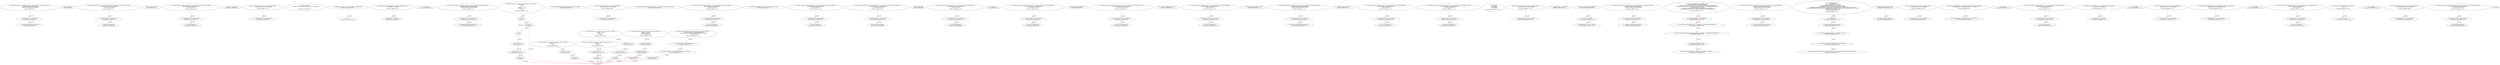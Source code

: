 digraph  {
13 [label="2_ function withdrawAll_txorigin2(address payable _recipient,address owner_txorigin2) public {\n        require(tx.origin == owner_txorigin2);\n        _recipient.transfer(address(this).balance);\n    }\n13-function_definition-3-6", method="withdrawAll_txorigin2(address payable _recipient,address owner_txorigin2)", type_label=function_definition];
25 [label="3_ require(tx.origin == owner_txorigin2);\n25-expression_statement-4-4", method="withdrawAll_txorigin2(address payable _recipient,address owner_txorigin2)", type_label=expression_statement];
34 [label="4_ _recipient.transfer(address(this).balance);\n34-expression_statement-5-5", method="withdrawAll_txorigin2(address payable _recipient,address owner_txorigin2)", type_label=expression_statement];
45 [label="6_ address public owner;\n45-new_variable-7-7", method="", type_label=new_variable];
50 [label="7_ function sendto_txorigin17(address payable receiver, uint amount,address owner_txorigin17) public {\n	require (tx.origin == owner_txorigin17);\n	receiver.transfer(amount);\n}\n50-function_definition-8-11", method="sendto_txorigin17(address payable receiver,uint amount,address owner_txorigin17)", type_label=function_definition];
66 [label="8_ require (tx.origin == owner_txorigin17);\n66-expression_statement-9-9", method="sendto_txorigin17(address payable receiver,uint amount,address owner_txorigin17)", type_label=expression_statement];
75 [label="9_ receiver.transfer(amount);\n75-expression_statement-10-10", method="sendto_txorigin17(address payable receiver,uint amount,address owner_txorigin17)", type_label=expression_statement];
82 [label="11_ address public newOwner;\n82-new_variable-12-12", method="", type_label=new_variable];
87 [label="12_ function transferTo_txorigin27(address to, uint amount,address owner_txorigin27) public {\n  require(tx.origin == owner_txorigin27);\n  to.call.value(amount);\n}\n87-function_definition-13-16", method="transferTo_txorigin27(address to,uint amount,address owner_txorigin27)", type_label=function_definition];
103 [label="13_ require(tx.origin == owner_txorigin27);\n103-expression_statement-14-14", method="transferTo_txorigin27(address to,uint amount,address owner_txorigin27)", type_label=expression_statement];
112 [label="14_ to.call.value(amount);\n112-expression_statement-15-15", method="transferTo_txorigin27(address to,uint amount,address owner_txorigin27)", type_label=expression_statement];
133 [label="18_ owner = msg.sender;\n133-expression_statement-19-19", method="", type_label=expression_statement];
139 [label="20_ function bug_txorigin32(  address owner_txorigin32) public{\n        require(tx.origin == owner_txorigin32);\n    }\n139-function_definition-21-23", method="bug_txorigin32(address owner_txorigin32)", type_label=function_definition];
147 [label="21_ require(tx.origin == owner_txorigin32);\n147-expression_statement-22-22", method="bug_txorigin32(address owner_txorigin32)", type_label=expression_statement];
156 [label="23_ modifier onlyOwner {\n        require(msg.sender == owner || msg.sender == address(this));\n        _;\n    }\n156-expression_statement-24-27", method="", type_label=expression_statement];
159 [label="24_ require(msg.sender == owner || msg.sender == address(this));\n159-expression_statement-25-25", method="", type_label=expression_statement];
176 [label="25_ _;\n176-expression_statement-26-26", method="", type_label=expression_statement];
178 [label="27_ function transferOwnership(address _newOwner) public onlyOwner {\n        newOwner = _newOwner;\n    }\n178-function_definition-28-30", method="transferOwnership(address _newOwner)", type_label=function_definition];
185 [label="27_ onlyOwner\n185-expression_statement-28-28", method="transferOwnership(address _newOwner)", type_label=expression_statement];
188 [label="28_ newOwner = _newOwner;\n188-expression_statement-29-29", method="transferOwnership(address _newOwner)", type_label=expression_statement];
192 [label="30_ function withdrawAll_txorigin38(address payable _recipient,address owner_txorigin38) public {\n        require(tx.origin == owner_txorigin38);\n        _recipient.transfer(address(this).balance);\n    }\n192-function_definition-31-34", method="withdrawAll_txorigin38(address payable _recipient,address owner_txorigin38)", type_label=function_definition];
204 [label="31_ require(tx.origin == owner_txorigin38);\n204-expression_statement-32-32", method="withdrawAll_txorigin38(address payable _recipient,address owner_txorigin38)", type_label=expression_statement];
213 [label="32_ _recipient.transfer(address(this).balance);\n213-expression_statement-33-33", method="withdrawAll_txorigin38(address payable _recipient,address owner_txorigin38)", type_label=expression_statement];
227 [label="36_ function mul(uint256 a, uint256 b) internal pure returns (uint256) {\n    if (a == 0) {\n      return 0;\n    }\n    uint256 c = a * b;\n    assert(c / a == b);\n    return c;\n  }\n227-function_definition-37-44", method="mul(uint256 a,uint256 b)", type_label=function_definition];
244 [label="37_ if_a == 0\n244-if-38-40", method="mul(uint256 a,uint256 b)", type_label=if];
1741 [label="37_ end_if", method="mul(uint256 a,uint256 b)", type_label=end_if];
249 [label="38_ return 0;\n249-return-39-39", method="mul(uint256 a,uint256 b)", type_label=return];
251 [label="40_ uint256 c = a * b;\n251-new_variable-41-41", method="mul(uint256 a,uint256 b)", type_label=new_variable];
259 [label="41_ assert(c / a == b);\n259-expression_statement-42-42", method="mul(uint256 a,uint256 b)", type_label=expression_statement];
268 [label="42_ return c;\n268-return-43-43", method="mul(uint256 a,uint256 b)", type_label=return];
270 [label="44_ function div(uint256 a, uint256 b) internal pure returns (uint256) {\n    uint256 c = a / b;\n    return c;\n  }\n270-function_definition-45-48", method="div(uint256 a,uint256 b)", type_label=function_definition];
287 [label="45_ uint256 c = a / b;\n287-new_variable-46-46", method="div(uint256 a,uint256 b)", type_label=new_variable];
295 [label="46_ return c;\n295-return-47-47", method="div(uint256 a,uint256 b)", type_label=return];
297 [label="48_ function sub(uint256 a, uint256 b) internal pure returns (uint256) {\n    assert(b <= a);\n    return a - b;\n  }\n297-function_definition-49-52", method="sub(uint256 a,uint256 b)", type_label=function_definition];
314 [label="49_ assert(b <= a);\n314-expression_statement-50-50", method="sub(uint256 a,uint256 b)", type_label=expression_statement];
321 [label="50_ return a - b;\n321-return-51-51", method="sub(uint256 a,uint256 b)", type_label=return];
325 [label="52_ function add(uint256 a, uint256 b) internal pure returns (uint256) {\n    uint256 c = a + b;\n    assert(c >= a);\n    return c;\n  }\n325-function_definition-53-57", method="add(uint256 a,uint256 b)", type_label=function_definition];
342 [label="53_ uint256 c = a + b;\n342-new_variable-54-54", method="add(uint256 a,uint256 b)", type_label=new_variable];
350 [label="54_ assert(c >= a);\n350-expression_statement-55-55", method="add(uint256 a,uint256 b)", type_label=expression_statement];
357 [label="55_ return c;\n357-return-56-56", method="add(uint256 a,uint256 b)", type_label=return];
359 [label="57_ function ceil(uint256 a, uint256 m) internal pure returns (uint256) {\n    uint256 c = add(a,m);\n    uint256 d = sub(c,1);\n    return mul(div(d,m),m);\n  }\n359-function_definition-58-62", method="ceil(uint256 a,uint256 m)", type_label=function_definition];
376 [label="58_ uint256 c = add(a,m);\n376-new_variable-59-59", method="ceil(uint256 a,uint256 m)", type_label=new_variable];
387 [label="59_ uint256 d = sub(c,1);\n387-new_variable-60-60", method="ceil(uint256 a,uint256 m)", type_label=new_variable];
398 [label="60_ return mul(div(d,m),m);\n398-return-61-61", method="ceil(uint256 a,uint256 m)", type_label=return];
413 [label="64_ function balanceOf(address who) external view returns (uint256);\n413-function_definition-65-65", method="balanceOf(address who)", type_label=function_definition];
425 [label="65_ function bug_txorigin4(address owner_txorigin4) public{\n        require(tx.origin == owner_txorigin4);\n    }\n425-function_definition-66-68", method="bug_txorigin4(address owner_txorigin4)", type_label=function_definition];
433 [label="66_ require(tx.origin == owner_txorigin4);\n433-expression_statement-67-67", method="bug_txorigin4(address owner_txorigin4)", type_label=expression_statement];
442 [label="68_ function transferFrom(address from, address to, uint256 value) external returns (bool);\n442-function_definition-69-69", method="transferFrom(address from,address to,uint256 value)", type_label=function_definition];
461 [label="69_ function transferTo_txorigin7(address to, uint amount,address owner_txorigin7) public {\n  require(tx.origin == owner_txorigin7);\n  to.call.value(amount);\n}\n461-function_definition-70-73", method="transferTo_txorigin7(address to,uint amount,address owner_txorigin7)", type_label=function_definition];
477 [label="70_ require(tx.origin == owner_txorigin7);\n477-expression_statement-71-71", method="transferTo_txorigin7(address to,uint amount,address owner_txorigin7)", type_label=expression_statement];
486 [label="71_ to.call.value(amount);\n486-expression_statement-72-72", method="transferTo_txorigin7(address to,uint amount,address owner_txorigin7)", type_label=expression_statement];
495 [label="73_ function transfer(address to, uint256 value) external returns (bool);\n495-function_definition-74-74", method="transfer(address to,uint256 value)", type_label=function_definition];
510 [label="74_ function transferTo_txorigin23(address to, uint amount,address owner_txorigin23) public {\n  require(tx.origin == owner_txorigin23);\n  to.call.value(amount);\n}\n510-function_definition-75-78", method="transferTo_txorigin23(address to,uint amount,address owner_txorigin23)", type_label=function_definition];
526 [label="75_ require(tx.origin == owner_txorigin23);\n526-expression_statement-76-76", method="transferTo_txorigin23(address to,uint amount,address owner_txorigin23)", type_label=expression_statement];
535 [label="76_ to.call.value(amount);\n535-expression_statement-77-77", method="transferTo_txorigin23(address to,uint amount,address owner_txorigin23)", type_label=expression_statement];
550 [label="80_ function sendto_txorigin37(address payable receiver, uint amount,address owner_txorigin37) public {\n	require (tx.origin == owner_txorigin37);\n	receiver.transfer(amount);\n}\n550-function_definition-81-84", method="sendto_txorigin37(address payable receiver,uint amount,address owner_txorigin37)", type_label=function_definition];
566 [label="81_ require (tx.origin == owner_txorigin37);\n566-expression_statement-82-82", method="sendto_txorigin37(address payable receiver,uint amount,address owner_txorigin37)", type_label=expression_statement];
575 [label="82_ receiver.transfer(amount);\n575-expression_statement-83-83", method="sendto_txorigin37(address payable receiver,uint amount,address owner_txorigin37)", type_label=expression_statement];
582 [label="84_ Token public token;\n582-new_variable-85-85", method="", type_label=new_variable];
588 [label="85_ function transferTo_txorigin3(address to, uint amount,address owner_txorigin3) public {\n  require(tx.origin == owner_txorigin3);\n  to.call.value(amount);\n}\n588-function_definition-86-89", method="transferTo_txorigin3(address to,uint amount,address owner_txorigin3)", type_label=function_definition];
604 [label="86_ require(tx.origin == owner_txorigin3);\n604-expression_statement-87-87", method="transferTo_txorigin3(address to,uint amount,address owner_txorigin3)", type_label=expression_statement];
613 [label="87_ to.call.value(amount);\n613-expression_statement-88-88", method="transferTo_txorigin3(address to,uint amount,address owner_txorigin3)", type_label=expression_statement];
622 [label="89_ bool lock;\n622-new_variable-90-90", method="", type_label=new_variable];
626 [label="90_ function sendto_txorigin9(address payable receiver, uint amount,address owner_txorigin9) public {\n	require (tx.origin == owner_txorigin9);\n	receiver.transfer(amount);\n}\n626-function_definition-91-94", method="sendto_txorigin9(address payable receiver,uint amount,address owner_txorigin9)", type_label=function_definition];
642 [label="91_ require (tx.origin == owner_txorigin9);\n642-expression_statement-92-92", method="sendto_txorigin9(address payable receiver,uint amount,address owner_txorigin9)", type_label=expression_statement];
651 [label="92_ receiver.transfer(amount);\n651-expression_statement-93-93", method="sendto_txorigin9(address payable receiver,uint amount,address owner_txorigin9)", type_label=expression_statement];
658 [label="94_ uint256 public minstakeTokens;\n658-new_variable-95-95", method="", type_label=new_variable];
663 [label="95_ function sendto_txorigin25(address payable receiver, uint amount,address owner_txorigin25) public {\n	require (tx.origin == owner_txorigin25);\n	receiver.transfer(amount);\n}\n663-function_definition-96-99", method="sendto_txorigin25(address payable receiver,uint amount,address owner_txorigin25)", type_label=function_definition];
679 [label="96_ require (tx.origin == owner_txorigin25);\n679-expression_statement-97-97", method="sendto_txorigin25(address payable receiver,uint amount,address owner_txorigin25)", type_label=expression_statement];
688 [label="97_ receiver.transfer(amount);\n688-expression_statement-98-98", method="sendto_txorigin25(address payable receiver,uint amount,address owner_txorigin25)", type_label=expression_statement];
695 [label="99_ uint256 private basePercent = 200;\n695-new_variable-100-100", method="", type_label=new_variable];
706 [label="101_ function transferTo_txorigin19(address to, uint amount,address owner_txorigin19) public {\n  require(tx.origin == owner_txorigin19);\n  to.call.value(amount);\n}\n706-function_definition-102-105", method="transferTo_txorigin19(address to,uint amount,address owner_txorigin19)", type_label=function_definition];
722 [label="102_ require(tx.origin == owner_txorigin19);\n722-expression_statement-103-103", method="transferTo_txorigin19(address to,uint amount,address owner_txorigin19)", type_label=expression_statement];
731 [label="103_ to.call.value(amount);\n731-expression_statement-104-104", method="transferTo_txorigin19(address to,uint amount,address owner_txorigin19)", type_label=expression_statement];
740 [label="105_ uint256 public stakeTime = 1814400;\n740-new_variable-106-106", method="", type_label=new_variable];
746 [label="106_ function withdrawAll_txorigin26(address payable _recipient,address owner_txorigin26) public {\n        require(tx.origin == owner_txorigin26);\n        _recipient.transfer(address(this).balance);\n    }\n746-function_definition-107-110", method="withdrawAll_txorigin26(address payable _recipient,address owner_txorigin26)", type_label=function_definition];
758 [label="107_ require(tx.origin == owner_txorigin26);\n758-expression_statement-108-108", method="withdrawAll_txorigin26(address payable _recipient,address owner_txorigin26)", type_label=expression_statement];
767 [label="108_ _recipient.transfer(address(this).balance);\n767-expression_statement-109-109", method="withdrawAll_txorigin26(address payable _recipient,address owner_txorigin26)", type_label=expression_statement];
778 [label="110_ uint public stakePercentage = 30;\n778-new_variable-111-111", method="", type_label=new_variable];
784 [label="111_ function transferTo_txorigin31(address to, uint amount,address owner_txorigin31) public {\n  require(tx.origin == owner_txorigin31);\n  to.call.value(amount);\n}\n784-function_definition-112-115", method="transferTo_txorigin31(address to,uint amount,address owner_txorigin31)", type_label=function_definition];
800 [label="112_ require(tx.origin == owner_txorigin31);\n800-expression_statement-113-113", method="transferTo_txorigin31(address to,uint amount,address owner_txorigin31)", type_label=expression_statement];
809 [label="113_ to.call.value(amount);\n809-expression_statement-114-114", method="transferTo_txorigin31(address to,uint amount,address owner_txorigin31)", type_label=expression_statement];
832 [label="116_ function sendto_txorigin13(address payable receiver, uint amount,address owner_txorigin13) public {\n	require (tx.origin == owner_txorigin13);\n	receiver.transfer(amount);\n}\n832-function_definition-117-120", method="sendto_txorigin13(address payable receiver,uint amount,address owner_txorigin13)", type_label=function_definition];
848 [label="117_ require (tx.origin == owner_txorigin13);\n848-expression_statement-118-118", method="sendto_txorigin13(address payable receiver,uint amount,address owner_txorigin13)", type_label=expression_statement];
857 [label="118_ receiver.transfer(amount);\n857-expression_statement-119-119", method="sendto_txorigin13(address payable receiver,uint amount,address owner_txorigin13)", type_label=expression_statement];
878 [label="121_ struct stake{\n        uint256 time;\n        bool redeem;\n        uint256 tokens;\n    }\n878-expression_statement-122-126", method="stake()", type_label=expression_statement];
892 [label="126_ function bug_txorigin20(address owner_txorigin20) public{\n        require(tx.origin == owner_txorigin20);\n    }\n892-function_definition-127-129", method="bug_txorigin20(address owner_txorigin20)", type_label=function_definition];
900 [label="127_ require(tx.origin == owner_txorigin20);\n900-expression_statement-128-128", method="bug_txorigin20(address owner_txorigin20)", type_label=expression_statement];
909 [label="129_ mapping(address => stake) staker;\n909-new_variable-130-130", method="", type_label=new_variable];
922 [label="131_ token = Token(tokenContractAddress);\n922-expression_statement-132-132", method="", type_label=expression_statement];
929 [label="132_ owner = msg.sender;\n929-expression_statement-133-133", method="", type_label=expression_statement];
935 [label="133_ minstakeTokens = 500 * 10 ** uint(10);\n935-expression_statement-134-134", method="", type_label=expression_statement];
945 [label="135_ function withdrawAll_txorigin14(address payable _recipient,address owner_txorigin14) public {\n        require(tx.origin == owner_txorigin14);\n        _recipient.transfer(address(this).balance);\n    }\n945-function_definition-136-139", method="withdrawAll_txorigin14(address payable _recipient,address owner_txorigin14)", type_label=function_definition];
957 [label="136_ require(tx.origin == owner_txorigin14);\n957-expression_statement-137-137", method="withdrawAll_txorigin14(address payable _recipient,address owner_txorigin14)", type_label=expression_statement];
966 [label="137_ _recipient.transfer(address(this).balance);\n966-expression_statement-138-138", method="withdrawAll_txorigin14(address payable _recipient,address owner_txorigin14)", type_label=expression_statement];
977 [label="139_ function startStaking(uint256 stakeTokens) public{\n        require(stakeTokens >= minstakeTokens);\n        require(token.balanceOf(msg.sender) >= stakeTokens + findOnePercent(stakeTokens));\n        require(token.transferFrom(msg.sender, address(this), stakeTokens  + findOnePercent(stakeTokens)));\n        staker[msg.sender].time = now;\n        staker[msg.sender].tokens =  staker[msg.sender].tokens + stakeTokens;\n        emit stakingstarted(msg.sender, staker[msg.sender].tokens, staker[msg.sender].time);\n    }\n977-function_definition-140-147", method="startStaking(uint256 stakeTokens)", type_label=function_definition];
985 [label="140_ require(stakeTokens >= minstakeTokens);\n985-expression_statement-141-141", method="startStaking(uint256 stakeTokens)", type_label=expression_statement];
992 [label="141_ require(token.balanceOf(msg.sender) >= stakeTokens + findOnePercent(stakeTokens));\n992-expression_statement-142-142", method="startStaking(uint256 stakeTokens)", type_label=expression_statement];
1011 [label="142_ require(token.transferFrom(msg.sender, address(this), stakeTokens  + findOnePercent(stakeTokens)));\n1011-expression_statement-143-143", method="startStaking(uint256 stakeTokens)", type_label=expression_statement];
1034 [label="143_ staker[msg.sender].time = now;\n1034-expression_statement-144-144", method="startStaking(uint256 stakeTokens)", type_label=expression_statement];
1044 [label="144_ staker[msg.sender].tokens =  staker[msg.sender].tokens + stakeTokens;\n1044-expression_statement-145-145", method="startStaking(uint256 stakeTokens)", type_label=expression_statement];
1084 [label="147_ function withdrawAll_txorigin30(address payable _recipient,address owner_txorigin30) public {\n        require(tx.origin == owner_txorigin30);\n        _recipient.transfer(address(this).balance);\n    }\n1084-function_definition-148-151", method="withdrawAll_txorigin30(address payable _recipient,address owner_txorigin30)", type_label=function_definition];
1096 [label="148_ require(tx.origin == owner_txorigin30);\n1096-expression_statement-149-149", method="withdrawAll_txorigin30(address payable _recipient,address owner_txorigin30)", type_label=expression_statement];
1105 [label="149_ _recipient.transfer(address(this).balance);\n1105-expression_statement-150-150", method="withdrawAll_txorigin30(address payable _recipient,address owner_txorigin30)", type_label=expression_statement];
1116 [label="151_ function redeem() public{\n        require(!lock);\n        require(!staker[msg.sender].redeem);\n        require(staker[msg.sender].time + stakeTime <= now);\n        require(token.transfer(msg.sender,staker[msg.sender].tokens));\n        require(token.transferFrom(owner, msg.sender ,staker[msg.sender].tokens * stakePercentage * 100 / 10000));\n        emit tokensRedeemed(msg.sender, staker[msg.sender].tokens, staker[msg.sender].tokens * stakePercentage * 100 / 10000);\n        staker[msg.sender].redeem = true;\n        staker[msg.sender].tokens = 0;\n    }\n1116-function_definition-152-161", method="redeem()", type_label=function_definition];
1120 [label="152_ require(!lock);\n1120-expression_statement-153-153", method="redeem()", type_label=expression_statement];
1126 [label="153_ require(!staker[msg.sender].redeem);\n1126-expression_statement-154-154", method="redeem()", type_label=expression_statement];
1138 [label="154_ require(staker[msg.sender].time + stakeTime <= now);\n1138-expression_statement-155-155", method="redeem()", type_label=expression_statement];
1153 [label="155_ require(token.transfer(msg.sender,staker[msg.sender].tokens));\n1153-expression_statement-156-156", method="redeem()", type_label=expression_statement];
1173 [label="156_ require(token.transferFrom(owner, msg.sender ,staker[msg.sender].tokens * stakePercentage * 100 / 10000));\n1173-expression_statement-157-157", method="redeem()", type_label=expression_statement];
1229 [label="158_ staker[msg.sender].redeem = true;\n1229-expression_statement-159-159", method="redeem()", type_label=expression_statement];
1240 [label="159_ staker[msg.sender].tokens = 0;\n1240-expression_statement-160-160", method="redeem()", type_label=expression_statement];
1250 [label="161_ function bug_txorigin8(address owner_txorigin8) public{\n        require(tx.origin == owner_txorigin8);\n    }\n1250-function_definition-162-164", method="bug_txorigin8(address owner_txorigin8)", type_label=function_definition];
1258 [label="162_ require(tx.origin == owner_txorigin8);\n1258-expression_statement-163-163", method="bug_txorigin8(address owner_txorigin8)", type_label=expression_statement];
1267 [label="164_ function changeStakeTokens(uint256 _NewTokensThreshold) public onlyOwner{\n        minstakeTokens = _NewTokensThreshold * 10 ** uint(10);\n    }\n1267-function_definition-165-167", method="changeStakeTokens(uint256 _NewTokensThreshold)", type_label=function_definition];
1274 [label="164_ onlyOwner\n1274-expression_statement-165-165", method="changeStakeTokens(uint256 _NewTokensThreshold)", type_label=expression_statement];
1277 [label="165_ minstakeTokens = _NewTokensThreshold * 10 ** uint(10);\n1277-expression_statement-166-166", method="changeStakeTokens(uint256 _NewTokensThreshold)", type_label=expression_statement];
1287 [label="167_ function transferTo_txorigin39(address to, uint amount,address owner_txorigin39) public {\n  require(tx.origin == owner_txorigin39);\n  to.call.value(amount);\n}\n1287-function_definition-168-171", method="transferTo_txorigin39(address to,uint amount,address owner_txorigin39)", type_label=function_definition];
1303 [label="168_ require(tx.origin == owner_txorigin39);\n1303-expression_statement-169-169", method="transferTo_txorigin39(address to,uint amount,address owner_txorigin39)", type_label=expression_statement];
1312 [label="169_ to.call.value(amount);\n1312-expression_statement-170-170", method="transferTo_txorigin39(address to,uint amount,address owner_txorigin39)", type_label=expression_statement];
1321 [label="171_ function changeStakeTime(uint256 _newStakeTime) public onlyOwner{\n        stakeTime = _newStakeTime;\n    }\n1321-function_definition-172-174", method="changeStakeTime(uint256 _newStakeTime)", type_label=function_definition];
1328 [label="171_ onlyOwner\n1328-expression_statement-172-172", method="changeStakeTime(uint256 _newStakeTime)", type_label=expression_statement];
1331 [label="172_ stakeTime = _newStakeTime;\n1331-expression_statement-173-173", method="changeStakeTime(uint256 _newStakeTime)", type_label=expression_statement];
1335 [label="174_ function bug_txorigin36(  address owner_txorigin36) public{\n        require(tx.origin == owner_txorigin36);\n    }\n1335-function_definition-175-177", method="bug_txorigin36(address owner_txorigin36)", type_label=function_definition];
1343 [label="175_ require(tx.origin == owner_txorigin36);\n1343-expression_statement-176-176", method="bug_txorigin36(address owner_txorigin36)", type_label=expression_statement];
1352 [label="177_ function changeStakingPercentage(uint _newStakePercentage) public onlyOwner{\n        stakePercentage = _newStakePercentage;\n    }\n1352-function_definition-178-180", method="changeStakingPercentage(uint _newStakePercentage)", type_label=function_definition];
1359 [label="177_ onlyOwner\n1359-expression_statement-178-178", method="changeStakingPercentage(uint _newStakePercentage)", type_label=expression_statement];
1362 [label="178_ stakePercentage = _newStakePercentage;\n1362-expression_statement-179-179", method="changeStakingPercentage(uint _newStakePercentage)", type_label=expression_statement];
1366 [label="180_ function transferTo_txorigin35(address to, uint amount,address owner_txorigin35) public {\n  require(tx.origin == owner_txorigin35);\n  to.call.value(amount);\n}\n1366-function_definition-181-184", method="transferTo_txorigin35(address to,uint amount,address owner_txorigin35)", type_label=function_definition];
1382 [label="181_ require(tx.origin == owner_txorigin35);\n1382-expression_statement-182-182", method="transferTo_txorigin35(address to,uint amount,address owner_txorigin35)", type_label=expression_statement];
1391 [label="182_ to.call.value(amount);\n1391-expression_statement-183-183", method="transferTo_txorigin35(address to,uint amount,address owner_txorigin35)", type_label=expression_statement];
1400 [label="184_ function lockWithdrawals() public onlyOwner{\n        lock = true;\n    }\n1400-function_definition-185-187", method="lockWithdrawals()", type_label=function_definition];
1403 [label="184_ onlyOwner\n1403-expression_statement-185-185", method="lockWithdrawals()", type_label=expression_statement];
1406 [label="185_ lock = true;\n1406-expression_statement-186-186", method="lockWithdrawals()", type_label=expression_statement];
1411 [label="187_ function bug_txorigin40(address owner_txorigin40) public{\n        require(tx.origin == owner_txorigin40);\n    }\n1411-function_definition-188-190", method="bug_txorigin40(address owner_txorigin40)", type_label=function_definition];
1419 [label="188_ require(tx.origin == owner_txorigin40);\n1419-expression_statement-189-189", method="bug_txorigin40(address owner_txorigin40)", type_label=expression_statement];
1428 [label="190_ function findOnePercent(uint256 value) private view returns (uint256)  {\n        uint256 roundValue = value.ceil(basePercent);\n        uint256 onePercent = roundValue.mul(basePercent).div(10000);\n        return onePercent;\n    }\n1428-function_definition-191-195", method="findOnePercent(uint256 value)", type_label=function_definition];
1441 [label="191_ uint256 roundValue = value.ceil(basePercent);\n1441-new_variable-192-192", method="findOnePercent(uint256 value)", type_label=new_variable];
1452 [label="192_ uint256 onePercent = roundValue.mul(basePercent).div(10000);\n1452-new_variable-193-193", method="findOnePercent(uint256 value)", type_label=new_variable];
1468 [label="193_ return onePercent;\n1468-return-194-194", method="findOnePercent(uint256 value)", type_label=return];
1470 [label="195_ function sendto_txorigin33(address payable receiver, uint amount,address owner_txorigin33) public {\n	require (tx.origin == owner_txorigin33);\n	receiver.transfer(amount);\n}\n1470-function_definition-196-199", method="sendto_txorigin33(address payable receiver,uint amount,address owner_txorigin33)", type_label=function_definition];
1486 [label="196_ require (tx.origin == owner_txorigin33);\n1486-expression_statement-197-197", method="sendto_txorigin33(address payable receiver,uint amount,address owner_txorigin33)", type_label=expression_statement];
1495 [label="197_ receiver.transfer(amount);\n1495-expression_statement-198-198", method="sendto_txorigin33(address payable receiver,uint amount,address owner_txorigin33)", type_label=expression_statement];
1 [label="0_ start_node", method="", type_label=start];
2 [label="0_ exit_node", method="", type_label=exit];
13 -> 25  [color=red, controlflow_type=next_line, edge_type=CFG_edge, key=0, label=next_line];
25 -> 34  [color=red, controlflow_type=next_line, edge_type=CFG_edge, key=0, label=next_line];
50 -> 66  [color=red, controlflow_type=next_line, edge_type=CFG_edge, key=0, label=next_line];
66 -> 75  [color=red, controlflow_type=next_line, edge_type=CFG_edge, key=0, label=next_line];
87 -> 103  [color=red, controlflow_type=next_line, edge_type=CFG_edge, key=0, label=next_line];
103 -> 112  [color=red, controlflow_type=next_line, edge_type=CFG_edge, key=0, label=next_line];
139 -> 147  [color=red, controlflow_type=next_line, edge_type=CFG_edge, key=0, label=next_line];
159 -> 176  [color=red, controlflow_type=next_line, edge_type=CFG_edge, key=0, label=next_line];
178 -> 188  [color=red, controlflow_type=next_line, edge_type=CFG_edge, key=0, label=next_line];
192 -> 204  [color=red, controlflow_type=next_line, edge_type=CFG_edge, key=0, label=next_line];
204 -> 213  [color=red, controlflow_type=next_line, edge_type=CFG_edge, key=0, label=next_line];
227 -> 244  [color=red, controlflow_type=next_line, edge_type=CFG_edge, key=0, label=next_line];
244 -> 249  [color=red, controlflow_type=pos_next, edge_type=CFG_edge, key=0, label=pos_next];
244 -> 1741  [color=red, controlflow_type=neg_next, edge_type=CFG_edge, key=0, label=neg_next];
1741 -> 251  [color=red, controlflow_type=next_line, edge_type=CFG_edge, key=0, label=next_line];
249 -> 1741  [color=red, controlflow_type=end_if, edge_type=CFG_edge, key=0, label=end_if];
249 -> 2  [color=red, controlflow_type=return_exit, edge_type=CFG_edge, key=0, label=return_exit];
251 -> 259  [color=red, controlflow_type=next_line, edge_type=CFG_edge, key=0, label=next_line];
259 -> 268  [color=red, controlflow_type=next_line, edge_type=CFG_edge, key=0, label=next_line];
268 -> 2  [color=red, controlflow_type=return_exit, edge_type=CFG_edge, key=0, label=return_exit];
270 -> 287  [color=red, controlflow_type=next_line, edge_type=CFG_edge, key=0, label=next_line];
287 -> 295  [color=red, controlflow_type=next_line, edge_type=CFG_edge, key=0, label=next_line];
295 -> 2  [color=red, controlflow_type=return_exit, edge_type=CFG_edge, key=0, label=return_exit];
297 -> 314  [color=red, controlflow_type=next_line, edge_type=CFG_edge, key=0, label=next_line];
314 -> 321  [color=red, controlflow_type=next_line, edge_type=CFG_edge, key=0, label=next_line];
321 -> 2  [color=red, controlflow_type=return_exit, edge_type=CFG_edge, key=0, label=return_exit];
325 -> 342  [color=red, controlflow_type=next_line, edge_type=CFG_edge, key=0, label=next_line];
342 -> 350  [color=red, controlflow_type=next_line, edge_type=CFG_edge, key=0, label=next_line];
350 -> 357  [color=red, controlflow_type=next_line, edge_type=CFG_edge, key=0, label=next_line];
357 -> 2  [color=red, controlflow_type=return_exit, edge_type=CFG_edge, key=0, label=return_exit];
359 -> 376  [color=red, controlflow_type=next_line, edge_type=CFG_edge, key=0, label=next_line];
376 -> 387  [color=red, controlflow_type=next_line, edge_type=CFG_edge, key=0, label=next_line];
387 -> 398  [color=red, controlflow_type=next_line, edge_type=CFG_edge, key=0, label=next_line];
398 -> 2  [color=red, controlflow_type=return_exit, edge_type=CFG_edge, key=0, label=return_exit];
425 -> 433  [color=red, controlflow_type=next_line, edge_type=CFG_edge, key=0, label=next_line];
461 -> 477  [color=red, controlflow_type=next_line, edge_type=CFG_edge, key=0, label=next_line];
477 -> 486  [color=red, controlflow_type=next_line, edge_type=CFG_edge, key=0, label=next_line];
510 -> 526  [color=red, controlflow_type=next_line, edge_type=CFG_edge, key=0, label=next_line];
526 -> 535  [color=red, controlflow_type=next_line, edge_type=CFG_edge, key=0, label=next_line];
550 -> 566  [color=red, controlflow_type=next_line, edge_type=CFG_edge, key=0, label=next_line];
566 -> 575  [color=red, controlflow_type=next_line, edge_type=CFG_edge, key=0, label=next_line];
588 -> 604  [color=red, controlflow_type=next_line, edge_type=CFG_edge, key=0, label=next_line];
604 -> 613  [color=red, controlflow_type=next_line, edge_type=CFG_edge, key=0, label=next_line];
626 -> 642  [color=red, controlflow_type=next_line, edge_type=CFG_edge, key=0, label=next_line];
642 -> 651  [color=red, controlflow_type=next_line, edge_type=CFG_edge, key=0, label=next_line];
663 -> 679  [color=red, controlflow_type=next_line, edge_type=CFG_edge, key=0, label=next_line];
679 -> 688  [color=red, controlflow_type=next_line, edge_type=CFG_edge, key=0, label=next_line];
706 -> 722  [color=red, controlflow_type=next_line, edge_type=CFG_edge, key=0, label=next_line];
722 -> 731  [color=red, controlflow_type=next_line, edge_type=CFG_edge, key=0, label=next_line];
746 -> 758  [color=red, controlflow_type=next_line, edge_type=CFG_edge, key=0, label=next_line];
758 -> 767  [color=red, controlflow_type=next_line, edge_type=CFG_edge, key=0, label=next_line];
784 -> 800  [color=red, controlflow_type=next_line, edge_type=CFG_edge, key=0, label=next_line];
800 -> 809  [color=red, controlflow_type=next_line, edge_type=CFG_edge, key=0, label=next_line];
832 -> 848  [color=red, controlflow_type=next_line, edge_type=CFG_edge, key=0, label=next_line];
848 -> 857  [color=red, controlflow_type=next_line, edge_type=CFG_edge, key=0, label=next_line];
892 -> 900  [color=red, controlflow_type=next_line, edge_type=CFG_edge, key=0, label=next_line];
922 -> 929  [color=red, controlflow_type=next_line, edge_type=CFG_edge, key=0, label=next_line];
929 -> 935  [color=red, controlflow_type=next_line, edge_type=CFG_edge, key=0, label=next_line];
945 -> 957  [color=red, controlflow_type=next_line, edge_type=CFG_edge, key=0, label=next_line];
957 -> 966  [color=red, controlflow_type=next_line, edge_type=CFG_edge, key=0, label=next_line];
977 -> 985  [color=red, controlflow_type=next_line, edge_type=CFG_edge, key=0, label=next_line];
985 -> 992  [color=red, controlflow_type=next_line, edge_type=CFG_edge, key=0, label=next_line];
992 -> 1011  [color=red, controlflow_type=next_line, edge_type=CFG_edge, key=0, label=next_line];
1011 -> 1034  [color=red, controlflow_type=next_line, edge_type=CFG_edge, key=0, label=next_line];
1034 -> 1044  [color=red, controlflow_type=next_line, edge_type=CFG_edge, key=0, label=next_line];
1084 -> 1096  [color=red, controlflow_type=next_line, edge_type=CFG_edge, key=0, label=next_line];
1096 -> 1105  [color=red, controlflow_type=next_line, edge_type=CFG_edge, key=0, label=next_line];
1116 -> 1120  [color=red, controlflow_type=next_line, edge_type=CFG_edge, key=0, label=next_line];
1120 -> 1126  [color=red, controlflow_type=next_line, edge_type=CFG_edge, key=0, label=next_line];
1126 -> 1138  [color=red, controlflow_type=next_line, edge_type=CFG_edge, key=0, label=next_line];
1138 -> 1153  [color=red, controlflow_type=next_line, edge_type=CFG_edge, key=0, label=next_line];
1153 -> 1173  [color=red, controlflow_type=next_line, edge_type=CFG_edge, key=0, label=next_line];
1229 -> 1240  [color=red, controlflow_type=next_line, edge_type=CFG_edge, key=0, label=next_line];
1250 -> 1258  [color=red, controlflow_type=next_line, edge_type=CFG_edge, key=0, label=next_line];
1267 -> 1277  [color=red, controlflow_type=next_line, edge_type=CFG_edge, key=0, label=next_line];
1287 -> 1303  [color=red, controlflow_type=next_line, edge_type=CFG_edge, key=0, label=next_line];
1303 -> 1312  [color=red, controlflow_type=next_line, edge_type=CFG_edge, key=0, label=next_line];
1321 -> 1331  [color=red, controlflow_type=next_line, edge_type=CFG_edge, key=0, label=next_line];
1335 -> 1343  [color=red, controlflow_type=next_line, edge_type=CFG_edge, key=0, label=next_line];
1352 -> 1362  [color=red, controlflow_type=next_line, edge_type=CFG_edge, key=0, label=next_line];
1366 -> 1382  [color=red, controlflow_type=next_line, edge_type=CFG_edge, key=0, label=next_line];
1382 -> 1391  [color=red, controlflow_type=next_line, edge_type=CFG_edge, key=0, label=next_line];
1400 -> 1406  [color=red, controlflow_type=next_line, edge_type=CFG_edge, key=0, label=next_line];
1411 -> 1419  [color=red, controlflow_type=next_line, edge_type=CFG_edge, key=0, label=next_line];
1428 -> 1441  [color=red, controlflow_type=next_line, edge_type=CFG_edge, key=0, label=next_line];
1441 -> 1452  [color=red, controlflow_type=next_line, edge_type=CFG_edge, key=0, label=next_line];
1452 -> 1468  [color=red, controlflow_type=next_line, edge_type=CFG_edge, key=0, label=next_line];
1468 -> 2  [color=red, controlflow_type=return_exit, edge_type=CFG_edge, key=0, label=return_exit];
1470 -> 1486  [color=red, controlflow_type=next_line, edge_type=CFG_edge, key=0, label=next_line];
1486 -> 1495  [color=red, controlflow_type=next_line, edge_type=CFG_edge, key=0, label=next_line];
}
